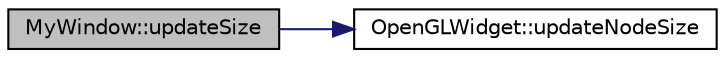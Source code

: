 digraph "MyWindow::updateSize"
{
 // LATEX_PDF_SIZE
  edge [fontname="Helvetica",fontsize="10",labelfontname="Helvetica",labelfontsize="10"];
  node [fontname="Helvetica",fontsize="10",shape=record];
  rankdir="LR";
  Node1 [label="MyWindow::updateSize",height=0.2,width=0.4,color="black", fillcolor="grey75", style="filled", fontcolor="black",tooltip=" "];
  Node1 -> Node2 [color="midnightblue",fontsize="10",style="solid",fontname="Helvetica"];
  Node2 [label="OpenGLWidget::updateNodeSize",height=0.2,width=0.4,color="black", fillcolor="white", style="filled",URL="$classOpenGLWidget.html#adef21f50151235851b3d1f752299b86e",tooltip=" "];
}
